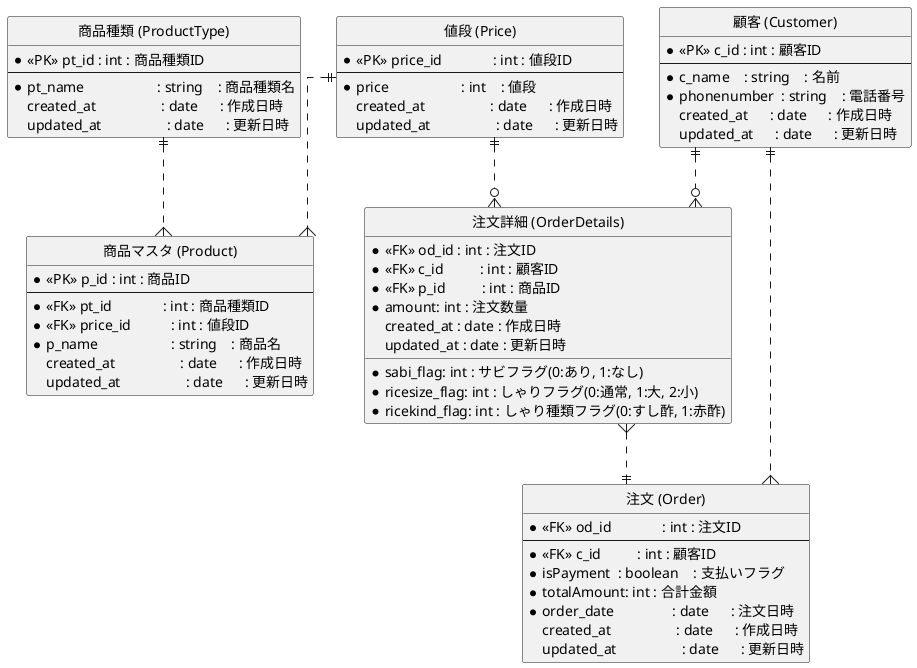 @startuml sushi
 hide circle
 skinparam linetype ortho
 
 entity "商品マスタ (Product)" as Product {
     * <<PK>> p_id : int : 商品ID
     --
     * <<FK>> pt_id              : int : 商品種類ID
     * <<FK>> price_id           : int : 値段ID
     * p_name                    : string    : 商品名
     created_at                  : date      : 作成日時
     updated_at                  : date      : 更新日時
 }

 entity "商品種類 (ProductType)" as ProductType {
     * <<PK>> pt_id : int : 商品種類ID
     --
     * pt_name                    : string    : 商品種類名
     created_at                  : date      : 作成日時
     updated_at                  : date      : 更新日時
 }

  entity "値段 (Price)" as Price {
     * <<PK>> price_id              : int : 値段ID
     --
     * price                    : int    : 値段
     created_at                  : date      : 作成日時
     updated_at                  : date      : 更新日時
 }

 entity "顧客 (Customer)" as Customer {
     * <<PK>> c_id : int : 顧客ID
     --
     * c_name    : string    : 名前
     * phonenumber  : string    : 電話番号
     created_at      : date      : 作成日時
     updated_at      : date      : 更新日時
 }

 entity "注文詳細 (OrderDetails)" as OrderDetails {
     * <<FK>> od_id : int : 注文ID
     * <<FK>> c_id          : int : 顧客ID
     * <<FK>> p_id          : int : 商品ID
     * amount: int : 注文数量 
     * sabi_flag: int : サビフラグ(0:あり, 1:なし)
     * ricesize_flag: int : しゃりフラグ(0:通常, 1:大, 2:小)
     * ricekind_flag: int : しゃり種類フラグ(0:すし酢, 1:赤酢)
     created_at : date : 作成日時
     updated_at : date : 更新日時
 }

entity "注文 (Order)" as Order {
     * <<FK>> od_id              : int : 注文ID
     --
     * <<FK>> c_id          : int : 顧客ID
     * isPayment  : boolean    : 支払いフラグ
     * totalAmount: int : 合計金額
     * order_date                : date      : 注文日時
     created_at                  : date      : 作成日時
     updated_at                  : date      : 更新日時
 }

 ProductType ||..{ Product
 Price ||..{ Product
 Customer ||..o{ OrderDetails
 Price ||..o{ OrderDetails
 OrderDetails }..|| Order
 Customer ||..{ Order 

 @enduml